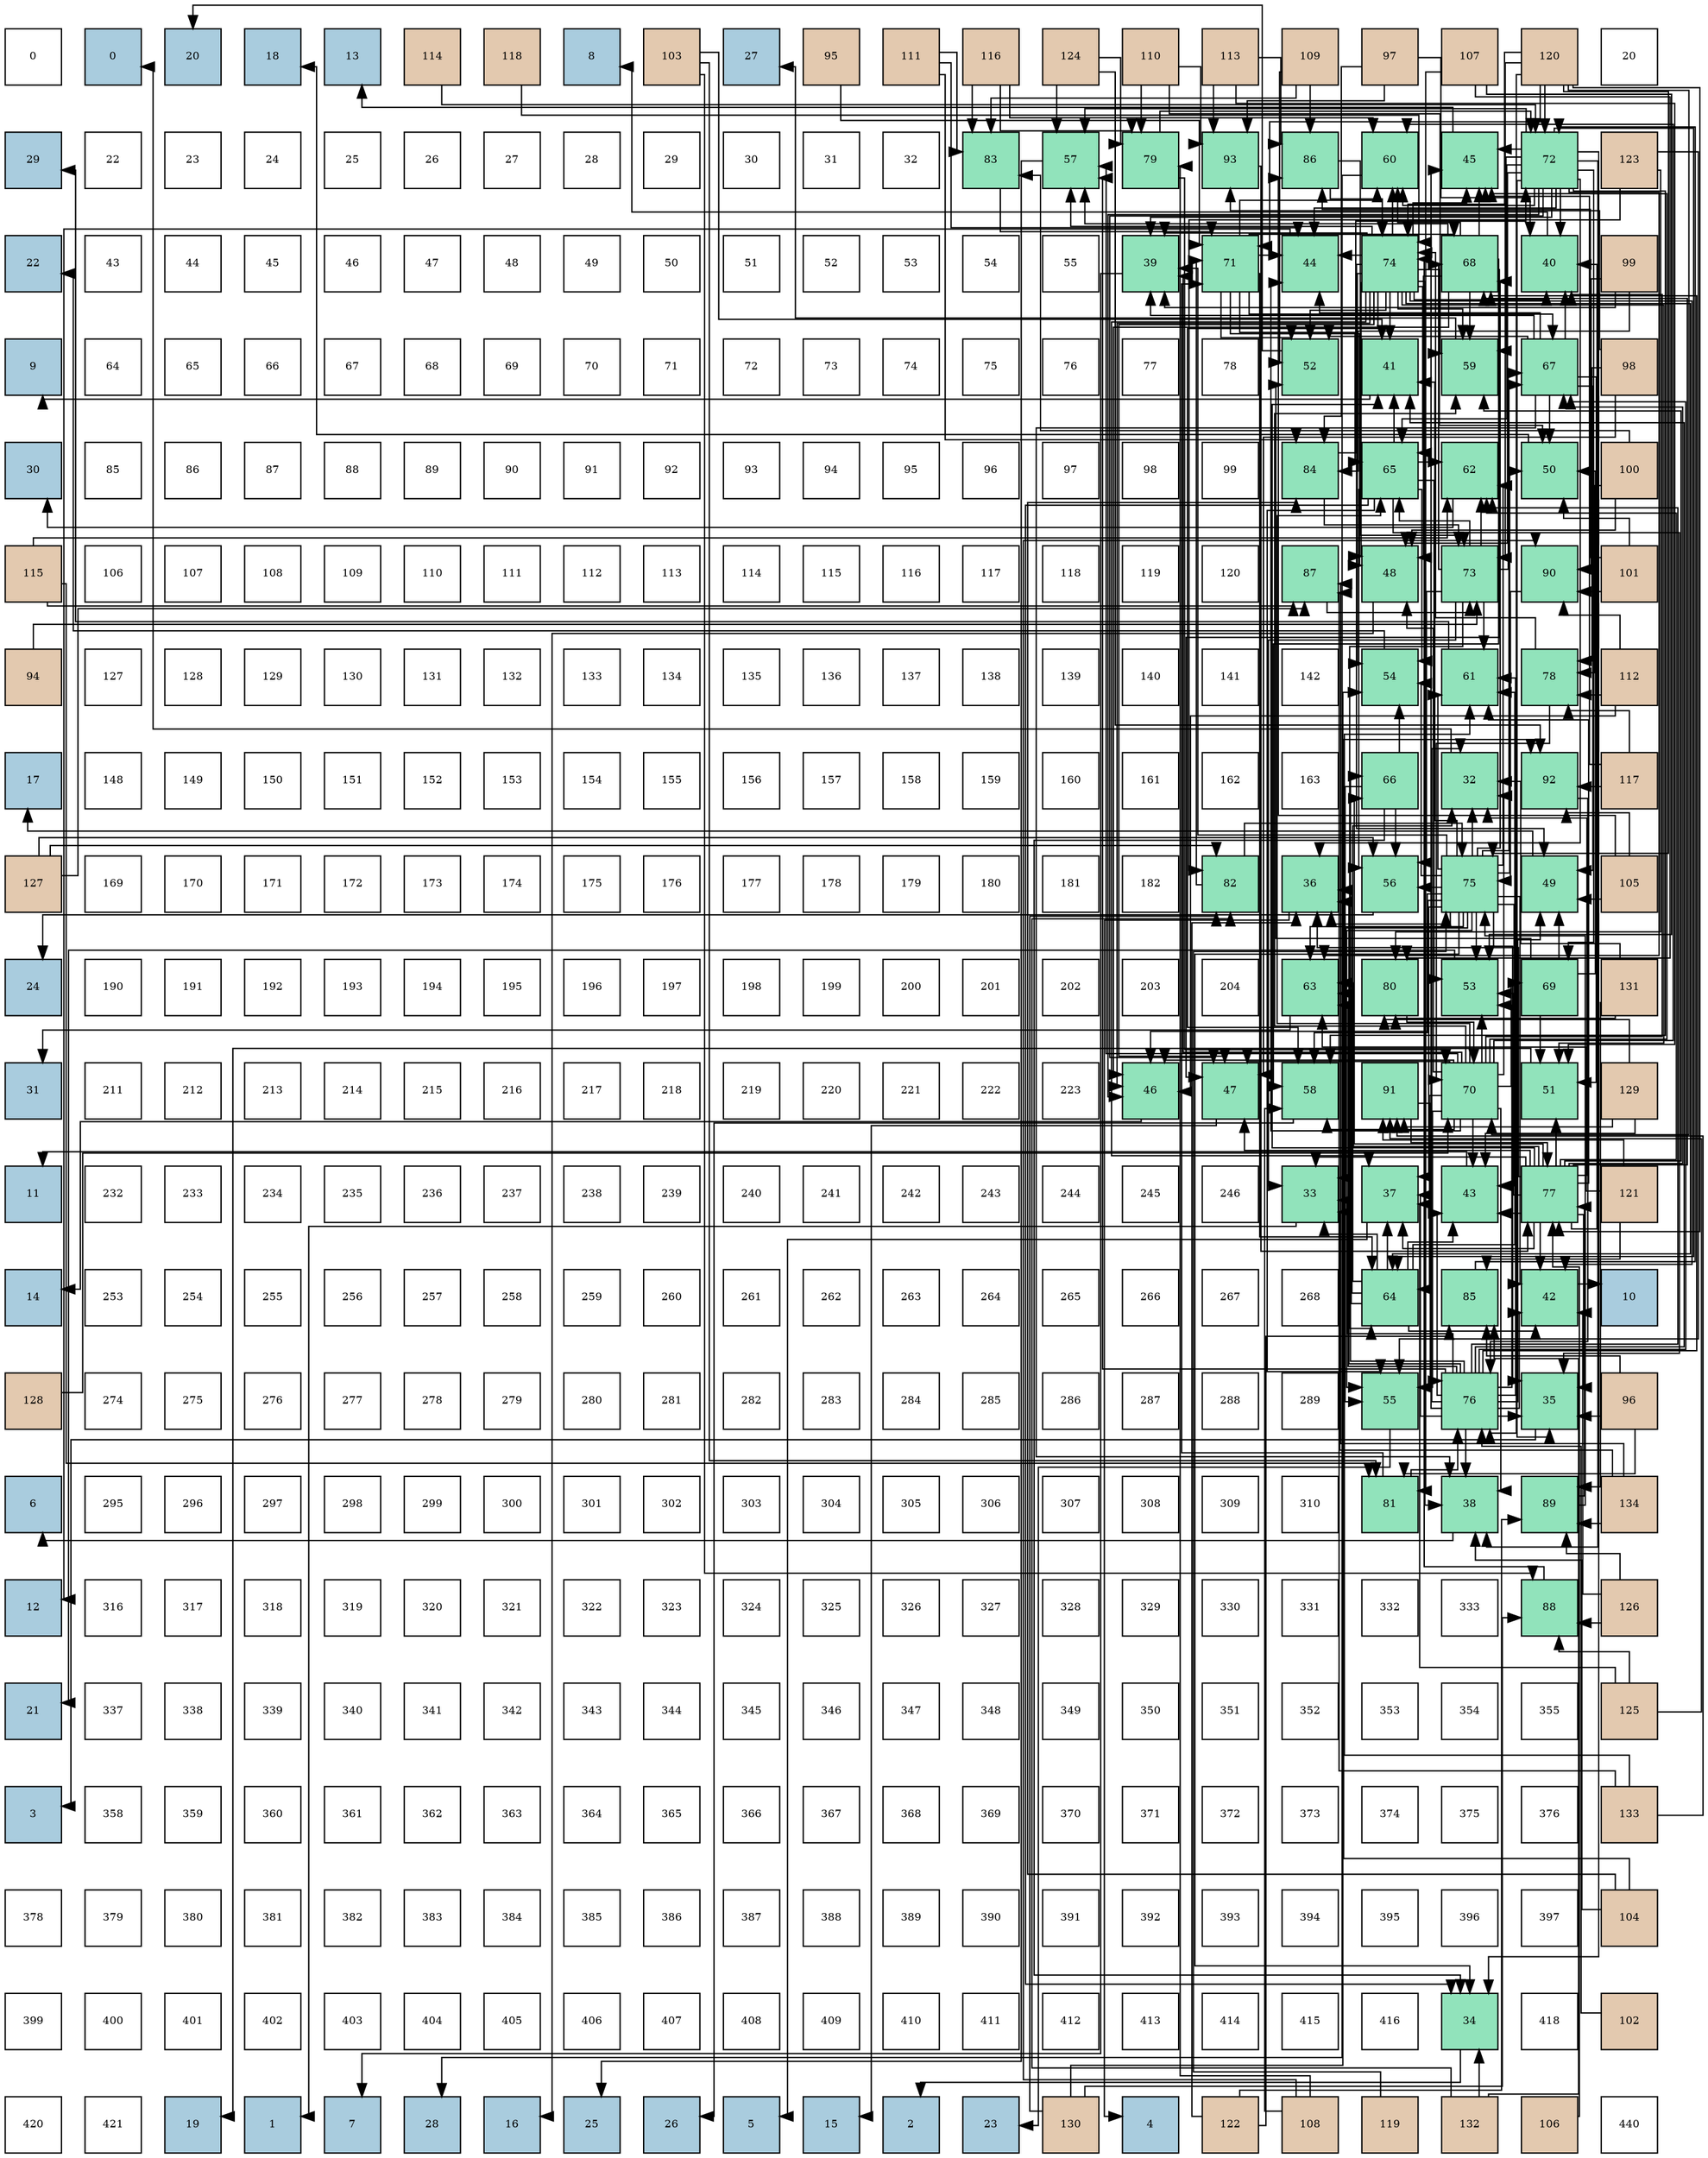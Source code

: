 digraph layout{
 rankdir=TB;
 splines=ortho;
 node [style=filled shape=square fixedsize=true width=0.6];
0[label="0", fontsize=8, fillcolor="#ffffff"];
1[label="0", fontsize=8, fillcolor="#a9ccde"];
2[label="20", fontsize=8, fillcolor="#a9ccde"];
3[label="18", fontsize=8, fillcolor="#a9ccde"];
4[label="13", fontsize=8, fillcolor="#a9ccde"];
5[label="114", fontsize=8, fillcolor="#e3c9af"];
6[label="118", fontsize=8, fillcolor="#e3c9af"];
7[label="8", fontsize=8, fillcolor="#a9ccde"];
8[label="103", fontsize=8, fillcolor="#e3c9af"];
9[label="27", fontsize=8, fillcolor="#a9ccde"];
10[label="95", fontsize=8, fillcolor="#e3c9af"];
11[label="111", fontsize=8, fillcolor="#e3c9af"];
12[label="116", fontsize=8, fillcolor="#e3c9af"];
13[label="124", fontsize=8, fillcolor="#e3c9af"];
14[label="110", fontsize=8, fillcolor="#e3c9af"];
15[label="113", fontsize=8, fillcolor="#e3c9af"];
16[label="109", fontsize=8, fillcolor="#e3c9af"];
17[label="97", fontsize=8, fillcolor="#e3c9af"];
18[label="107", fontsize=8, fillcolor="#e3c9af"];
19[label="120", fontsize=8, fillcolor="#e3c9af"];
20[label="20", fontsize=8, fillcolor="#ffffff"];
21[label="29", fontsize=8, fillcolor="#a9ccde"];
22[label="22", fontsize=8, fillcolor="#ffffff"];
23[label="23", fontsize=8, fillcolor="#ffffff"];
24[label="24", fontsize=8, fillcolor="#ffffff"];
25[label="25", fontsize=8, fillcolor="#ffffff"];
26[label="26", fontsize=8, fillcolor="#ffffff"];
27[label="27", fontsize=8, fillcolor="#ffffff"];
28[label="28", fontsize=8, fillcolor="#ffffff"];
29[label="29", fontsize=8, fillcolor="#ffffff"];
30[label="30", fontsize=8, fillcolor="#ffffff"];
31[label="31", fontsize=8, fillcolor="#ffffff"];
32[label="32", fontsize=8, fillcolor="#ffffff"];
33[label="83", fontsize=8, fillcolor="#91e3bb"];
34[label="57", fontsize=8, fillcolor="#91e3bb"];
35[label="79", fontsize=8, fillcolor="#91e3bb"];
36[label="93", fontsize=8, fillcolor="#91e3bb"];
37[label="86", fontsize=8, fillcolor="#91e3bb"];
38[label="60", fontsize=8, fillcolor="#91e3bb"];
39[label="45", fontsize=8, fillcolor="#91e3bb"];
40[label="72", fontsize=8, fillcolor="#91e3bb"];
41[label="123", fontsize=8, fillcolor="#e3c9af"];
42[label="22", fontsize=8, fillcolor="#a9ccde"];
43[label="43", fontsize=8, fillcolor="#ffffff"];
44[label="44", fontsize=8, fillcolor="#ffffff"];
45[label="45", fontsize=8, fillcolor="#ffffff"];
46[label="46", fontsize=8, fillcolor="#ffffff"];
47[label="47", fontsize=8, fillcolor="#ffffff"];
48[label="48", fontsize=8, fillcolor="#ffffff"];
49[label="49", fontsize=8, fillcolor="#ffffff"];
50[label="50", fontsize=8, fillcolor="#ffffff"];
51[label="51", fontsize=8, fillcolor="#ffffff"];
52[label="52", fontsize=8, fillcolor="#ffffff"];
53[label="53", fontsize=8, fillcolor="#ffffff"];
54[label="54", fontsize=8, fillcolor="#ffffff"];
55[label="55", fontsize=8, fillcolor="#ffffff"];
56[label="39", fontsize=8, fillcolor="#91e3bb"];
57[label="71", fontsize=8, fillcolor="#91e3bb"];
58[label="44", fontsize=8, fillcolor="#91e3bb"];
59[label="74", fontsize=8, fillcolor="#91e3bb"];
60[label="68", fontsize=8, fillcolor="#91e3bb"];
61[label="40", fontsize=8, fillcolor="#91e3bb"];
62[label="99", fontsize=8, fillcolor="#e3c9af"];
63[label="9", fontsize=8, fillcolor="#a9ccde"];
64[label="64", fontsize=8, fillcolor="#ffffff"];
65[label="65", fontsize=8, fillcolor="#ffffff"];
66[label="66", fontsize=8, fillcolor="#ffffff"];
67[label="67", fontsize=8, fillcolor="#ffffff"];
68[label="68", fontsize=8, fillcolor="#ffffff"];
69[label="69", fontsize=8, fillcolor="#ffffff"];
70[label="70", fontsize=8, fillcolor="#ffffff"];
71[label="71", fontsize=8, fillcolor="#ffffff"];
72[label="72", fontsize=8, fillcolor="#ffffff"];
73[label="73", fontsize=8, fillcolor="#ffffff"];
74[label="74", fontsize=8, fillcolor="#ffffff"];
75[label="75", fontsize=8, fillcolor="#ffffff"];
76[label="76", fontsize=8, fillcolor="#ffffff"];
77[label="77", fontsize=8, fillcolor="#ffffff"];
78[label="78", fontsize=8, fillcolor="#ffffff"];
79[label="52", fontsize=8, fillcolor="#91e3bb"];
80[label="41", fontsize=8, fillcolor="#91e3bb"];
81[label="59", fontsize=8, fillcolor="#91e3bb"];
82[label="67", fontsize=8, fillcolor="#91e3bb"];
83[label="98", fontsize=8, fillcolor="#e3c9af"];
84[label="30", fontsize=8, fillcolor="#a9ccde"];
85[label="85", fontsize=8, fillcolor="#ffffff"];
86[label="86", fontsize=8, fillcolor="#ffffff"];
87[label="87", fontsize=8, fillcolor="#ffffff"];
88[label="88", fontsize=8, fillcolor="#ffffff"];
89[label="89", fontsize=8, fillcolor="#ffffff"];
90[label="90", fontsize=8, fillcolor="#ffffff"];
91[label="91", fontsize=8, fillcolor="#ffffff"];
92[label="92", fontsize=8, fillcolor="#ffffff"];
93[label="93", fontsize=8, fillcolor="#ffffff"];
94[label="94", fontsize=8, fillcolor="#ffffff"];
95[label="95", fontsize=8, fillcolor="#ffffff"];
96[label="96", fontsize=8, fillcolor="#ffffff"];
97[label="97", fontsize=8, fillcolor="#ffffff"];
98[label="98", fontsize=8, fillcolor="#ffffff"];
99[label="99", fontsize=8, fillcolor="#ffffff"];
100[label="84", fontsize=8, fillcolor="#91e3bb"];
101[label="65", fontsize=8, fillcolor="#91e3bb"];
102[label="62", fontsize=8, fillcolor="#91e3bb"];
103[label="50", fontsize=8, fillcolor="#91e3bb"];
104[label="100", fontsize=8, fillcolor="#e3c9af"];
105[label="115", fontsize=8, fillcolor="#e3c9af"];
106[label="106", fontsize=8, fillcolor="#ffffff"];
107[label="107", fontsize=8, fillcolor="#ffffff"];
108[label="108", fontsize=8, fillcolor="#ffffff"];
109[label="109", fontsize=8, fillcolor="#ffffff"];
110[label="110", fontsize=8, fillcolor="#ffffff"];
111[label="111", fontsize=8, fillcolor="#ffffff"];
112[label="112", fontsize=8, fillcolor="#ffffff"];
113[label="113", fontsize=8, fillcolor="#ffffff"];
114[label="114", fontsize=8, fillcolor="#ffffff"];
115[label="115", fontsize=8, fillcolor="#ffffff"];
116[label="116", fontsize=8, fillcolor="#ffffff"];
117[label="117", fontsize=8, fillcolor="#ffffff"];
118[label="118", fontsize=8, fillcolor="#ffffff"];
119[label="119", fontsize=8, fillcolor="#ffffff"];
120[label="120", fontsize=8, fillcolor="#ffffff"];
121[label="87", fontsize=8, fillcolor="#91e3bb"];
122[label="48", fontsize=8, fillcolor="#91e3bb"];
123[label="73", fontsize=8, fillcolor="#91e3bb"];
124[label="90", fontsize=8, fillcolor="#91e3bb"];
125[label="101", fontsize=8, fillcolor="#e3c9af"];
126[label="94", fontsize=8, fillcolor="#e3c9af"];
127[label="127", fontsize=8, fillcolor="#ffffff"];
128[label="128", fontsize=8, fillcolor="#ffffff"];
129[label="129", fontsize=8, fillcolor="#ffffff"];
130[label="130", fontsize=8, fillcolor="#ffffff"];
131[label="131", fontsize=8, fillcolor="#ffffff"];
132[label="132", fontsize=8, fillcolor="#ffffff"];
133[label="133", fontsize=8, fillcolor="#ffffff"];
134[label="134", fontsize=8, fillcolor="#ffffff"];
135[label="135", fontsize=8, fillcolor="#ffffff"];
136[label="136", fontsize=8, fillcolor="#ffffff"];
137[label="137", fontsize=8, fillcolor="#ffffff"];
138[label="138", fontsize=8, fillcolor="#ffffff"];
139[label="139", fontsize=8, fillcolor="#ffffff"];
140[label="140", fontsize=8, fillcolor="#ffffff"];
141[label="141", fontsize=8, fillcolor="#ffffff"];
142[label="142", fontsize=8, fillcolor="#ffffff"];
143[label="54", fontsize=8, fillcolor="#91e3bb"];
144[label="61", fontsize=8, fillcolor="#91e3bb"];
145[label="78", fontsize=8, fillcolor="#91e3bb"];
146[label="112", fontsize=8, fillcolor="#e3c9af"];
147[label="17", fontsize=8, fillcolor="#a9ccde"];
148[label="148", fontsize=8, fillcolor="#ffffff"];
149[label="149", fontsize=8, fillcolor="#ffffff"];
150[label="150", fontsize=8, fillcolor="#ffffff"];
151[label="151", fontsize=8, fillcolor="#ffffff"];
152[label="152", fontsize=8, fillcolor="#ffffff"];
153[label="153", fontsize=8, fillcolor="#ffffff"];
154[label="154", fontsize=8, fillcolor="#ffffff"];
155[label="155", fontsize=8, fillcolor="#ffffff"];
156[label="156", fontsize=8, fillcolor="#ffffff"];
157[label="157", fontsize=8, fillcolor="#ffffff"];
158[label="158", fontsize=8, fillcolor="#ffffff"];
159[label="159", fontsize=8, fillcolor="#ffffff"];
160[label="160", fontsize=8, fillcolor="#ffffff"];
161[label="161", fontsize=8, fillcolor="#ffffff"];
162[label="162", fontsize=8, fillcolor="#ffffff"];
163[label="163", fontsize=8, fillcolor="#ffffff"];
164[label="66", fontsize=8, fillcolor="#91e3bb"];
165[label="32", fontsize=8, fillcolor="#91e3bb"];
166[label="92", fontsize=8, fillcolor="#91e3bb"];
167[label="117", fontsize=8, fillcolor="#e3c9af"];
168[label="127", fontsize=8, fillcolor="#e3c9af"];
169[label="169", fontsize=8, fillcolor="#ffffff"];
170[label="170", fontsize=8, fillcolor="#ffffff"];
171[label="171", fontsize=8, fillcolor="#ffffff"];
172[label="172", fontsize=8, fillcolor="#ffffff"];
173[label="173", fontsize=8, fillcolor="#ffffff"];
174[label="174", fontsize=8, fillcolor="#ffffff"];
175[label="175", fontsize=8, fillcolor="#ffffff"];
176[label="176", fontsize=8, fillcolor="#ffffff"];
177[label="177", fontsize=8, fillcolor="#ffffff"];
178[label="178", fontsize=8, fillcolor="#ffffff"];
179[label="179", fontsize=8, fillcolor="#ffffff"];
180[label="180", fontsize=8, fillcolor="#ffffff"];
181[label="181", fontsize=8, fillcolor="#ffffff"];
182[label="182", fontsize=8, fillcolor="#ffffff"];
183[label="82", fontsize=8, fillcolor="#91e3bb"];
184[label="36", fontsize=8, fillcolor="#91e3bb"];
185[label="56", fontsize=8, fillcolor="#91e3bb"];
186[label="75", fontsize=8, fillcolor="#91e3bb"];
187[label="49", fontsize=8, fillcolor="#91e3bb"];
188[label="105", fontsize=8, fillcolor="#e3c9af"];
189[label="24", fontsize=8, fillcolor="#a9ccde"];
190[label="190", fontsize=8, fillcolor="#ffffff"];
191[label="191", fontsize=8, fillcolor="#ffffff"];
192[label="192", fontsize=8, fillcolor="#ffffff"];
193[label="193", fontsize=8, fillcolor="#ffffff"];
194[label="194", fontsize=8, fillcolor="#ffffff"];
195[label="195", fontsize=8, fillcolor="#ffffff"];
196[label="196", fontsize=8, fillcolor="#ffffff"];
197[label="197", fontsize=8, fillcolor="#ffffff"];
198[label="198", fontsize=8, fillcolor="#ffffff"];
199[label="199", fontsize=8, fillcolor="#ffffff"];
200[label="200", fontsize=8, fillcolor="#ffffff"];
201[label="201", fontsize=8, fillcolor="#ffffff"];
202[label="202", fontsize=8, fillcolor="#ffffff"];
203[label="203", fontsize=8, fillcolor="#ffffff"];
204[label="204", fontsize=8, fillcolor="#ffffff"];
205[label="63", fontsize=8, fillcolor="#91e3bb"];
206[label="80", fontsize=8, fillcolor="#91e3bb"];
207[label="53", fontsize=8, fillcolor="#91e3bb"];
208[label="69", fontsize=8, fillcolor="#91e3bb"];
209[label="131", fontsize=8, fillcolor="#e3c9af"];
210[label="31", fontsize=8, fillcolor="#a9ccde"];
211[label="211", fontsize=8, fillcolor="#ffffff"];
212[label="212", fontsize=8, fillcolor="#ffffff"];
213[label="213", fontsize=8, fillcolor="#ffffff"];
214[label="214", fontsize=8, fillcolor="#ffffff"];
215[label="215", fontsize=8, fillcolor="#ffffff"];
216[label="216", fontsize=8, fillcolor="#ffffff"];
217[label="217", fontsize=8, fillcolor="#ffffff"];
218[label="218", fontsize=8, fillcolor="#ffffff"];
219[label="219", fontsize=8, fillcolor="#ffffff"];
220[label="220", fontsize=8, fillcolor="#ffffff"];
221[label="221", fontsize=8, fillcolor="#ffffff"];
222[label="222", fontsize=8, fillcolor="#ffffff"];
223[label="223", fontsize=8, fillcolor="#ffffff"];
224[label="46", fontsize=8, fillcolor="#91e3bb"];
225[label="47", fontsize=8, fillcolor="#91e3bb"];
226[label="58", fontsize=8, fillcolor="#91e3bb"];
227[label="91", fontsize=8, fillcolor="#91e3bb"];
228[label="70", fontsize=8, fillcolor="#91e3bb"];
229[label="51", fontsize=8, fillcolor="#91e3bb"];
230[label="129", fontsize=8, fillcolor="#e3c9af"];
231[label="11", fontsize=8, fillcolor="#a9ccde"];
232[label="232", fontsize=8, fillcolor="#ffffff"];
233[label="233", fontsize=8, fillcolor="#ffffff"];
234[label="234", fontsize=8, fillcolor="#ffffff"];
235[label="235", fontsize=8, fillcolor="#ffffff"];
236[label="236", fontsize=8, fillcolor="#ffffff"];
237[label="237", fontsize=8, fillcolor="#ffffff"];
238[label="238", fontsize=8, fillcolor="#ffffff"];
239[label="239", fontsize=8, fillcolor="#ffffff"];
240[label="240", fontsize=8, fillcolor="#ffffff"];
241[label="241", fontsize=8, fillcolor="#ffffff"];
242[label="242", fontsize=8, fillcolor="#ffffff"];
243[label="243", fontsize=8, fillcolor="#ffffff"];
244[label="244", fontsize=8, fillcolor="#ffffff"];
245[label="245", fontsize=8, fillcolor="#ffffff"];
246[label="246", fontsize=8, fillcolor="#ffffff"];
247[label="33", fontsize=8, fillcolor="#91e3bb"];
248[label="37", fontsize=8, fillcolor="#91e3bb"];
249[label="43", fontsize=8, fillcolor="#91e3bb"];
250[label="77", fontsize=8, fillcolor="#91e3bb"];
251[label="121", fontsize=8, fillcolor="#e3c9af"];
252[label="14", fontsize=8, fillcolor="#a9ccde"];
253[label="253", fontsize=8, fillcolor="#ffffff"];
254[label="254", fontsize=8, fillcolor="#ffffff"];
255[label="255", fontsize=8, fillcolor="#ffffff"];
256[label="256", fontsize=8, fillcolor="#ffffff"];
257[label="257", fontsize=8, fillcolor="#ffffff"];
258[label="258", fontsize=8, fillcolor="#ffffff"];
259[label="259", fontsize=8, fillcolor="#ffffff"];
260[label="260", fontsize=8, fillcolor="#ffffff"];
261[label="261", fontsize=8, fillcolor="#ffffff"];
262[label="262", fontsize=8, fillcolor="#ffffff"];
263[label="263", fontsize=8, fillcolor="#ffffff"];
264[label="264", fontsize=8, fillcolor="#ffffff"];
265[label="265", fontsize=8, fillcolor="#ffffff"];
266[label="266", fontsize=8, fillcolor="#ffffff"];
267[label="267", fontsize=8, fillcolor="#ffffff"];
268[label="268", fontsize=8, fillcolor="#ffffff"];
269[label="64", fontsize=8, fillcolor="#91e3bb"];
270[label="85", fontsize=8, fillcolor="#91e3bb"];
271[label="42", fontsize=8, fillcolor="#91e3bb"];
272[label="10", fontsize=8, fillcolor="#a9ccde"];
273[label="128", fontsize=8, fillcolor="#e3c9af"];
274[label="274", fontsize=8, fillcolor="#ffffff"];
275[label="275", fontsize=8, fillcolor="#ffffff"];
276[label="276", fontsize=8, fillcolor="#ffffff"];
277[label="277", fontsize=8, fillcolor="#ffffff"];
278[label="278", fontsize=8, fillcolor="#ffffff"];
279[label="279", fontsize=8, fillcolor="#ffffff"];
280[label="280", fontsize=8, fillcolor="#ffffff"];
281[label="281", fontsize=8, fillcolor="#ffffff"];
282[label="282", fontsize=8, fillcolor="#ffffff"];
283[label="283", fontsize=8, fillcolor="#ffffff"];
284[label="284", fontsize=8, fillcolor="#ffffff"];
285[label="285", fontsize=8, fillcolor="#ffffff"];
286[label="286", fontsize=8, fillcolor="#ffffff"];
287[label="287", fontsize=8, fillcolor="#ffffff"];
288[label="288", fontsize=8, fillcolor="#ffffff"];
289[label="289", fontsize=8, fillcolor="#ffffff"];
290[label="55", fontsize=8, fillcolor="#91e3bb"];
291[label="76", fontsize=8, fillcolor="#91e3bb"];
292[label="35", fontsize=8, fillcolor="#91e3bb"];
293[label="96", fontsize=8, fillcolor="#e3c9af"];
294[label="6", fontsize=8, fillcolor="#a9ccde"];
295[label="295", fontsize=8, fillcolor="#ffffff"];
296[label="296", fontsize=8, fillcolor="#ffffff"];
297[label="297", fontsize=8, fillcolor="#ffffff"];
298[label="298", fontsize=8, fillcolor="#ffffff"];
299[label="299", fontsize=8, fillcolor="#ffffff"];
300[label="300", fontsize=8, fillcolor="#ffffff"];
301[label="301", fontsize=8, fillcolor="#ffffff"];
302[label="302", fontsize=8, fillcolor="#ffffff"];
303[label="303", fontsize=8, fillcolor="#ffffff"];
304[label="304", fontsize=8, fillcolor="#ffffff"];
305[label="305", fontsize=8, fillcolor="#ffffff"];
306[label="306", fontsize=8, fillcolor="#ffffff"];
307[label="307", fontsize=8, fillcolor="#ffffff"];
308[label="308", fontsize=8, fillcolor="#ffffff"];
309[label="309", fontsize=8, fillcolor="#ffffff"];
310[label="310", fontsize=8, fillcolor="#ffffff"];
311[label="81", fontsize=8, fillcolor="#91e3bb"];
312[label="38", fontsize=8, fillcolor="#91e3bb"];
313[label="89", fontsize=8, fillcolor="#91e3bb"];
314[label="134", fontsize=8, fillcolor="#e3c9af"];
315[label="12", fontsize=8, fillcolor="#a9ccde"];
316[label="316", fontsize=8, fillcolor="#ffffff"];
317[label="317", fontsize=8, fillcolor="#ffffff"];
318[label="318", fontsize=8, fillcolor="#ffffff"];
319[label="319", fontsize=8, fillcolor="#ffffff"];
320[label="320", fontsize=8, fillcolor="#ffffff"];
321[label="321", fontsize=8, fillcolor="#ffffff"];
322[label="322", fontsize=8, fillcolor="#ffffff"];
323[label="323", fontsize=8, fillcolor="#ffffff"];
324[label="324", fontsize=8, fillcolor="#ffffff"];
325[label="325", fontsize=8, fillcolor="#ffffff"];
326[label="326", fontsize=8, fillcolor="#ffffff"];
327[label="327", fontsize=8, fillcolor="#ffffff"];
328[label="328", fontsize=8, fillcolor="#ffffff"];
329[label="329", fontsize=8, fillcolor="#ffffff"];
330[label="330", fontsize=8, fillcolor="#ffffff"];
331[label="331", fontsize=8, fillcolor="#ffffff"];
332[label="332", fontsize=8, fillcolor="#ffffff"];
333[label="333", fontsize=8, fillcolor="#ffffff"];
334[label="88", fontsize=8, fillcolor="#91e3bb"];
335[label="126", fontsize=8, fillcolor="#e3c9af"];
336[label="21", fontsize=8, fillcolor="#a9ccde"];
337[label="337", fontsize=8, fillcolor="#ffffff"];
338[label="338", fontsize=8, fillcolor="#ffffff"];
339[label="339", fontsize=8, fillcolor="#ffffff"];
340[label="340", fontsize=8, fillcolor="#ffffff"];
341[label="341", fontsize=8, fillcolor="#ffffff"];
342[label="342", fontsize=8, fillcolor="#ffffff"];
343[label="343", fontsize=8, fillcolor="#ffffff"];
344[label="344", fontsize=8, fillcolor="#ffffff"];
345[label="345", fontsize=8, fillcolor="#ffffff"];
346[label="346", fontsize=8, fillcolor="#ffffff"];
347[label="347", fontsize=8, fillcolor="#ffffff"];
348[label="348", fontsize=8, fillcolor="#ffffff"];
349[label="349", fontsize=8, fillcolor="#ffffff"];
350[label="350", fontsize=8, fillcolor="#ffffff"];
351[label="351", fontsize=8, fillcolor="#ffffff"];
352[label="352", fontsize=8, fillcolor="#ffffff"];
353[label="353", fontsize=8, fillcolor="#ffffff"];
354[label="354", fontsize=8, fillcolor="#ffffff"];
355[label="355", fontsize=8, fillcolor="#ffffff"];
356[label="125", fontsize=8, fillcolor="#e3c9af"];
357[label="3", fontsize=8, fillcolor="#a9ccde"];
358[label="358", fontsize=8, fillcolor="#ffffff"];
359[label="359", fontsize=8, fillcolor="#ffffff"];
360[label="360", fontsize=8, fillcolor="#ffffff"];
361[label="361", fontsize=8, fillcolor="#ffffff"];
362[label="362", fontsize=8, fillcolor="#ffffff"];
363[label="363", fontsize=8, fillcolor="#ffffff"];
364[label="364", fontsize=8, fillcolor="#ffffff"];
365[label="365", fontsize=8, fillcolor="#ffffff"];
366[label="366", fontsize=8, fillcolor="#ffffff"];
367[label="367", fontsize=8, fillcolor="#ffffff"];
368[label="368", fontsize=8, fillcolor="#ffffff"];
369[label="369", fontsize=8, fillcolor="#ffffff"];
370[label="370", fontsize=8, fillcolor="#ffffff"];
371[label="371", fontsize=8, fillcolor="#ffffff"];
372[label="372", fontsize=8, fillcolor="#ffffff"];
373[label="373", fontsize=8, fillcolor="#ffffff"];
374[label="374", fontsize=8, fillcolor="#ffffff"];
375[label="375", fontsize=8, fillcolor="#ffffff"];
376[label="376", fontsize=8, fillcolor="#ffffff"];
377[label="133", fontsize=8, fillcolor="#e3c9af"];
378[label="378", fontsize=8, fillcolor="#ffffff"];
379[label="379", fontsize=8, fillcolor="#ffffff"];
380[label="380", fontsize=8, fillcolor="#ffffff"];
381[label="381", fontsize=8, fillcolor="#ffffff"];
382[label="382", fontsize=8, fillcolor="#ffffff"];
383[label="383", fontsize=8, fillcolor="#ffffff"];
384[label="384", fontsize=8, fillcolor="#ffffff"];
385[label="385", fontsize=8, fillcolor="#ffffff"];
386[label="386", fontsize=8, fillcolor="#ffffff"];
387[label="387", fontsize=8, fillcolor="#ffffff"];
388[label="388", fontsize=8, fillcolor="#ffffff"];
389[label="389", fontsize=8, fillcolor="#ffffff"];
390[label="390", fontsize=8, fillcolor="#ffffff"];
391[label="391", fontsize=8, fillcolor="#ffffff"];
392[label="392", fontsize=8, fillcolor="#ffffff"];
393[label="393", fontsize=8, fillcolor="#ffffff"];
394[label="394", fontsize=8, fillcolor="#ffffff"];
395[label="395", fontsize=8, fillcolor="#ffffff"];
396[label="396", fontsize=8, fillcolor="#ffffff"];
397[label="397", fontsize=8, fillcolor="#ffffff"];
398[label="104", fontsize=8, fillcolor="#e3c9af"];
399[label="399", fontsize=8, fillcolor="#ffffff"];
400[label="400", fontsize=8, fillcolor="#ffffff"];
401[label="401", fontsize=8, fillcolor="#ffffff"];
402[label="402", fontsize=8, fillcolor="#ffffff"];
403[label="403", fontsize=8, fillcolor="#ffffff"];
404[label="404", fontsize=8, fillcolor="#ffffff"];
405[label="405", fontsize=8, fillcolor="#ffffff"];
406[label="406", fontsize=8, fillcolor="#ffffff"];
407[label="407", fontsize=8, fillcolor="#ffffff"];
408[label="408", fontsize=8, fillcolor="#ffffff"];
409[label="409", fontsize=8, fillcolor="#ffffff"];
410[label="410", fontsize=8, fillcolor="#ffffff"];
411[label="411", fontsize=8, fillcolor="#ffffff"];
412[label="412", fontsize=8, fillcolor="#ffffff"];
413[label="413", fontsize=8, fillcolor="#ffffff"];
414[label="414", fontsize=8, fillcolor="#ffffff"];
415[label="415", fontsize=8, fillcolor="#ffffff"];
416[label="416", fontsize=8, fillcolor="#ffffff"];
417[label="34", fontsize=8, fillcolor="#91e3bb"];
418[label="418", fontsize=8, fillcolor="#ffffff"];
419[label="102", fontsize=8, fillcolor="#e3c9af"];
420[label="420", fontsize=8, fillcolor="#ffffff"];
421[label="421", fontsize=8, fillcolor="#ffffff"];
422[label="19", fontsize=8, fillcolor="#a9ccde"];
423[label="1", fontsize=8, fillcolor="#a9ccde"];
424[label="7", fontsize=8, fillcolor="#a9ccde"];
425[label="28", fontsize=8, fillcolor="#a9ccde"];
426[label="16", fontsize=8, fillcolor="#a9ccde"];
427[label="25", fontsize=8, fillcolor="#a9ccde"];
428[label="26", fontsize=8, fillcolor="#a9ccde"];
429[label="5", fontsize=8, fillcolor="#a9ccde"];
430[label="15", fontsize=8, fillcolor="#a9ccde"];
431[label="2", fontsize=8, fillcolor="#a9ccde"];
432[label="23", fontsize=8, fillcolor="#a9ccde"];
433[label="130", fontsize=8, fillcolor="#e3c9af"];
434[label="4", fontsize=8, fillcolor="#a9ccde"];
435[label="122", fontsize=8, fillcolor="#e3c9af"];
436[label="108", fontsize=8, fillcolor="#e3c9af"];
437[label="119", fontsize=8, fillcolor="#e3c9af"];
438[label="132", fontsize=8, fillcolor="#e3c9af"];
439[label="106", fontsize=8, fillcolor="#e3c9af"];
440[label="440", fontsize=8, fillcolor="#ffffff"];
edge [constraint=false, style=vis];165 -> 1;
247 -> 423;
417 -> 431;
292 -> 357;
184 -> 434;
248 -> 429;
312 -> 294;
56 -> 424;
61 -> 7;
80 -> 63;
271 -> 272;
249 -> 231;
58 -> 315;
39 -> 4;
224 -> 252;
225 -> 430;
122 -> 426;
187 -> 147;
103 -> 3;
229 -> 422;
79 -> 2;
207 -> 336;
143 -> 42;
290 -> 432;
185 -> 189;
34 -> 427;
226 -> 428;
81 -> 9;
38 -> 425;
144 -> 21;
102 -> 84;
205 -> 210;
269 -> 165;
269 -> 247;
269 -> 184;
269 -> 248;
269 -> 271;
269 -> 249;
269 -> 144;
269 -> 205;
101 -> 417;
101 -> 292;
101 -> 80;
101 -> 207;
101 -> 143;
101 -> 290;
101 -> 185;
101 -> 102;
164 -> 417;
164 -> 143;
164 -> 290;
164 -> 185;
82 -> 312;
82 -> 56;
82 -> 61;
82 -> 58;
82 -> 187;
82 -> 103;
82 -> 229;
82 -> 79;
60 -> 39;
60 -> 224;
60 -> 225;
60 -> 122;
60 -> 34;
60 -> 226;
60 -> 81;
60 -> 38;
208 -> 187;
208 -> 103;
208 -> 229;
208 -> 79;
228 -> 165;
228 -> 312;
228 -> 56;
228 -> 61;
228 -> 249;
228 -> 58;
228 -> 39;
228 -> 224;
228 -> 225;
228 -> 122;
228 -> 207;
228 -> 290;
228 -> 34;
228 -> 226;
228 -> 81;
228 -> 38;
228 -> 269;
228 -> 101;
228 -> 208;
57 -> 58;
57 -> 122;
57 -> 79;
57 -> 38;
57 -> 269;
57 -> 101;
57 -> 82;
57 -> 60;
40 -> 417;
40 -> 292;
40 -> 184;
40 -> 312;
40 -> 56;
40 -> 61;
40 -> 58;
40 -> 39;
40 -> 224;
40 -> 225;
40 -> 122;
40 -> 34;
40 -> 226;
40 -> 81;
40 -> 38;
40 -> 205;
40 -> 269;
40 -> 101;
40 -> 208;
123 -> 247;
123 -> 185;
123 -> 144;
123 -> 102;
123 -> 269;
123 -> 101;
123 -> 82;
123 -> 60;
59 -> 248;
59 -> 312;
59 -> 56;
59 -> 61;
59 -> 80;
59 -> 271;
59 -> 58;
59 -> 39;
59 -> 224;
59 -> 225;
59 -> 122;
59 -> 187;
59 -> 103;
59 -> 229;
59 -> 79;
59 -> 143;
59 -> 34;
59 -> 226;
59 -> 81;
59 -> 38;
59 -> 269;
59 -> 101;
186 -> 165;
186 -> 247;
186 -> 417;
186 -> 292;
186 -> 184;
186 -> 248;
186 -> 56;
186 -> 80;
186 -> 271;
186 -> 249;
186 -> 224;
186 -> 103;
186 -> 207;
186 -> 143;
186 -> 290;
186 -> 185;
186 -> 226;
186 -> 144;
186 -> 102;
186 -> 205;
186 -> 82;
186 -> 60;
291 -> 165;
291 -> 247;
291 -> 292;
291 -> 184;
291 -> 248;
291 -> 312;
291 -> 80;
291 -> 271;
291 -> 249;
291 -> 39;
291 -> 187;
291 -> 207;
291 -> 34;
291 -> 144;
291 -> 102;
291 -> 205;
291 -> 164;
291 -> 82;
291 -> 60;
250 -> 165;
250 -> 247;
250 -> 292;
250 -> 184;
250 -> 248;
250 -> 61;
250 -> 80;
250 -> 271;
250 -> 249;
250 -> 225;
250 -> 229;
250 -> 207;
250 -> 81;
250 -> 144;
250 -> 102;
250 -> 205;
250 -> 164;
250 -> 82;
250 -> 60;
145 -> 228;
145 -> 59;
35 -> 228;
35 -> 40;
206 -> 228;
311 -> 57;
311 -> 291;
183 -> 57;
183 -> 186;
33 -> 57;
100 -> 40;
100 -> 123;
270 -> 40;
37 -> 123;
37 -> 59;
121 -> 123;
334 -> 59;
313 -> 186;
313 -> 250;
124 -> 186;
227 -> 291;
227 -> 250;
166 -> 291;
36 -> 250;
126 -> 123;
10 -> 57;
293 -> 292;
293 -> 311;
293 -> 270;
17 -> 61;
17 -> 100;
17 -> 36;
83 -> 225;
83 -> 145;
83 -> 36;
62 -> 56;
62 -> 100;
62 -> 124;
104 -> 122;
104 -> 145;
104 -> 33;
125 -> 103;
125 -> 37;
125 -> 124;
419 -> 291;
8 -> 80;
8 -> 311;
8 -> 334;
398 -> 312;
398 -> 100;
398 -> 166;
188 -> 187;
188 -> 37;
188 -> 166;
439 -> 250;
18 -> 207;
18 -> 206;
18 -> 311;
436 -> 226;
436 -> 35;
436 -> 124;
16 -> 79;
16 -> 33;
16 -> 37;
14 -> 81;
14 -> 35;
14 -> 36;
11 -> 58;
11 -> 33;
11 -> 100;
146 -> 224;
146 -> 145;
146 -> 124;
15 -> 229;
15 -> 37;
15 -> 36;
5 -> 40;
105 -> 102;
105 -> 311;
105 -> 121;
12 -> 38;
12 -> 35;
12 -> 33;
167 -> 39;
167 -> 145;
167 -> 166;
6 -> 59;
437 -> 186;
19 -> 228;
19 -> 57;
19 -> 40;
19 -> 123;
19 -> 59;
19 -> 186;
19 -> 291;
19 -> 250;
251 -> 205;
251 -> 270;
251 -> 227;
435 -> 184;
435 -> 270;
435 -> 313;
41 -> 290;
41 -> 206;
41 -> 183;
13 -> 34;
13 -> 35;
13 -> 166;
356 -> 248;
356 -> 334;
356 -> 227;
335 -> 271;
335 -> 334;
335 -> 313;
168 -> 185;
168 -> 183;
168 -> 121;
273 -> 228;
230 -> 249;
230 -> 206;
230 -> 227;
433 -> 143;
433 -> 183;
433 -> 334;
209 -> 165;
209 -> 206;
209 -> 313;
438 -> 417;
438 -> 183;
438 -> 270;
377 -> 144;
377 -> 121;
377 -> 227;
314 -> 247;
314 -> 121;
314 -> 313;
edge [constraint=true, style=invis];
0 -> 21 -> 42 -> 63 -> 84 -> 105 -> 126 -> 147 -> 168 -> 189 -> 210 -> 231 -> 252 -> 273 -> 294 -> 315 -> 336 -> 357 -> 378 -> 399 -> 420;
1 -> 22 -> 43 -> 64 -> 85 -> 106 -> 127 -> 148 -> 169 -> 190 -> 211 -> 232 -> 253 -> 274 -> 295 -> 316 -> 337 -> 358 -> 379 -> 400 -> 421;
2 -> 23 -> 44 -> 65 -> 86 -> 107 -> 128 -> 149 -> 170 -> 191 -> 212 -> 233 -> 254 -> 275 -> 296 -> 317 -> 338 -> 359 -> 380 -> 401 -> 422;
3 -> 24 -> 45 -> 66 -> 87 -> 108 -> 129 -> 150 -> 171 -> 192 -> 213 -> 234 -> 255 -> 276 -> 297 -> 318 -> 339 -> 360 -> 381 -> 402 -> 423;
4 -> 25 -> 46 -> 67 -> 88 -> 109 -> 130 -> 151 -> 172 -> 193 -> 214 -> 235 -> 256 -> 277 -> 298 -> 319 -> 340 -> 361 -> 382 -> 403 -> 424;
5 -> 26 -> 47 -> 68 -> 89 -> 110 -> 131 -> 152 -> 173 -> 194 -> 215 -> 236 -> 257 -> 278 -> 299 -> 320 -> 341 -> 362 -> 383 -> 404 -> 425;
6 -> 27 -> 48 -> 69 -> 90 -> 111 -> 132 -> 153 -> 174 -> 195 -> 216 -> 237 -> 258 -> 279 -> 300 -> 321 -> 342 -> 363 -> 384 -> 405 -> 426;
7 -> 28 -> 49 -> 70 -> 91 -> 112 -> 133 -> 154 -> 175 -> 196 -> 217 -> 238 -> 259 -> 280 -> 301 -> 322 -> 343 -> 364 -> 385 -> 406 -> 427;
8 -> 29 -> 50 -> 71 -> 92 -> 113 -> 134 -> 155 -> 176 -> 197 -> 218 -> 239 -> 260 -> 281 -> 302 -> 323 -> 344 -> 365 -> 386 -> 407 -> 428;
9 -> 30 -> 51 -> 72 -> 93 -> 114 -> 135 -> 156 -> 177 -> 198 -> 219 -> 240 -> 261 -> 282 -> 303 -> 324 -> 345 -> 366 -> 387 -> 408 -> 429;
10 -> 31 -> 52 -> 73 -> 94 -> 115 -> 136 -> 157 -> 178 -> 199 -> 220 -> 241 -> 262 -> 283 -> 304 -> 325 -> 346 -> 367 -> 388 -> 409 -> 430;
11 -> 32 -> 53 -> 74 -> 95 -> 116 -> 137 -> 158 -> 179 -> 200 -> 221 -> 242 -> 263 -> 284 -> 305 -> 326 -> 347 -> 368 -> 389 -> 410 -> 431;
12 -> 33 -> 54 -> 75 -> 96 -> 117 -> 138 -> 159 -> 180 -> 201 -> 222 -> 243 -> 264 -> 285 -> 306 -> 327 -> 348 -> 369 -> 390 -> 411 -> 432;
13 -> 34 -> 55 -> 76 -> 97 -> 118 -> 139 -> 160 -> 181 -> 202 -> 223 -> 244 -> 265 -> 286 -> 307 -> 328 -> 349 -> 370 -> 391 -> 412 -> 433;
14 -> 35 -> 56 -> 77 -> 98 -> 119 -> 140 -> 161 -> 182 -> 203 -> 224 -> 245 -> 266 -> 287 -> 308 -> 329 -> 350 -> 371 -> 392 -> 413 -> 434;
15 -> 36 -> 57 -> 78 -> 99 -> 120 -> 141 -> 162 -> 183 -> 204 -> 225 -> 246 -> 267 -> 288 -> 309 -> 330 -> 351 -> 372 -> 393 -> 414 -> 435;
16 -> 37 -> 58 -> 79 -> 100 -> 121 -> 142 -> 163 -> 184 -> 205 -> 226 -> 247 -> 268 -> 289 -> 310 -> 331 -> 352 -> 373 -> 394 -> 415 -> 436;
17 -> 38 -> 59 -> 80 -> 101 -> 122 -> 143 -> 164 -> 185 -> 206 -> 227 -> 248 -> 269 -> 290 -> 311 -> 332 -> 353 -> 374 -> 395 -> 416 -> 437;
18 -> 39 -> 60 -> 81 -> 102 -> 123 -> 144 -> 165 -> 186 -> 207 -> 228 -> 249 -> 270 -> 291 -> 312 -> 333 -> 354 -> 375 -> 396 -> 417 -> 438;
19 -> 40 -> 61 -> 82 -> 103 -> 124 -> 145 -> 166 -> 187 -> 208 -> 229 -> 250 -> 271 -> 292 -> 313 -> 334 -> 355 -> 376 -> 397 -> 418 -> 439;
20 -> 41 -> 62 -> 83 -> 104 -> 125 -> 146 -> 167 -> 188 -> 209 -> 230 -> 251 -> 272 -> 293 -> 314 -> 335 -> 356 -> 377 -> 398 -> 419 -> 440;
rank = same {0 -> 1 -> 2 -> 3 -> 4 -> 5 -> 6 -> 7 -> 8 -> 9 -> 10 -> 11 -> 12 -> 13 -> 14 -> 15 -> 16 -> 17 -> 18 -> 19 -> 20};
rank = same {21 -> 22 -> 23 -> 24 -> 25 -> 26 -> 27 -> 28 -> 29 -> 30 -> 31 -> 32 -> 33 -> 34 -> 35 -> 36 -> 37 -> 38 -> 39 -> 40 -> 41};
rank = same {42 -> 43 -> 44 -> 45 -> 46 -> 47 -> 48 -> 49 -> 50 -> 51 -> 52 -> 53 -> 54 -> 55 -> 56 -> 57 -> 58 -> 59 -> 60 -> 61 -> 62};
rank = same {63 -> 64 -> 65 -> 66 -> 67 -> 68 -> 69 -> 70 -> 71 -> 72 -> 73 -> 74 -> 75 -> 76 -> 77 -> 78 -> 79 -> 80 -> 81 -> 82 -> 83};
rank = same {84 -> 85 -> 86 -> 87 -> 88 -> 89 -> 90 -> 91 -> 92 -> 93 -> 94 -> 95 -> 96 -> 97 -> 98 -> 99 -> 100 -> 101 -> 102 -> 103 -> 104};
rank = same {105 -> 106 -> 107 -> 108 -> 109 -> 110 -> 111 -> 112 -> 113 -> 114 -> 115 -> 116 -> 117 -> 118 -> 119 -> 120 -> 121 -> 122 -> 123 -> 124 -> 125};
rank = same {126 -> 127 -> 128 -> 129 -> 130 -> 131 -> 132 -> 133 -> 134 -> 135 -> 136 -> 137 -> 138 -> 139 -> 140 -> 141 -> 142 -> 143 -> 144 -> 145 -> 146};
rank = same {147 -> 148 -> 149 -> 150 -> 151 -> 152 -> 153 -> 154 -> 155 -> 156 -> 157 -> 158 -> 159 -> 160 -> 161 -> 162 -> 163 -> 164 -> 165 -> 166 -> 167};
rank = same {168 -> 169 -> 170 -> 171 -> 172 -> 173 -> 174 -> 175 -> 176 -> 177 -> 178 -> 179 -> 180 -> 181 -> 182 -> 183 -> 184 -> 185 -> 186 -> 187 -> 188};
rank = same {189 -> 190 -> 191 -> 192 -> 193 -> 194 -> 195 -> 196 -> 197 -> 198 -> 199 -> 200 -> 201 -> 202 -> 203 -> 204 -> 205 -> 206 -> 207 -> 208 -> 209};
rank = same {210 -> 211 -> 212 -> 213 -> 214 -> 215 -> 216 -> 217 -> 218 -> 219 -> 220 -> 221 -> 222 -> 223 -> 224 -> 225 -> 226 -> 227 -> 228 -> 229 -> 230};
rank = same {231 -> 232 -> 233 -> 234 -> 235 -> 236 -> 237 -> 238 -> 239 -> 240 -> 241 -> 242 -> 243 -> 244 -> 245 -> 246 -> 247 -> 248 -> 249 -> 250 -> 251};
rank = same {252 -> 253 -> 254 -> 255 -> 256 -> 257 -> 258 -> 259 -> 260 -> 261 -> 262 -> 263 -> 264 -> 265 -> 266 -> 267 -> 268 -> 269 -> 270 -> 271 -> 272};
rank = same {273 -> 274 -> 275 -> 276 -> 277 -> 278 -> 279 -> 280 -> 281 -> 282 -> 283 -> 284 -> 285 -> 286 -> 287 -> 288 -> 289 -> 290 -> 291 -> 292 -> 293};
rank = same {294 -> 295 -> 296 -> 297 -> 298 -> 299 -> 300 -> 301 -> 302 -> 303 -> 304 -> 305 -> 306 -> 307 -> 308 -> 309 -> 310 -> 311 -> 312 -> 313 -> 314};
rank = same {315 -> 316 -> 317 -> 318 -> 319 -> 320 -> 321 -> 322 -> 323 -> 324 -> 325 -> 326 -> 327 -> 328 -> 329 -> 330 -> 331 -> 332 -> 333 -> 334 -> 335};
rank = same {336 -> 337 -> 338 -> 339 -> 340 -> 341 -> 342 -> 343 -> 344 -> 345 -> 346 -> 347 -> 348 -> 349 -> 350 -> 351 -> 352 -> 353 -> 354 -> 355 -> 356};
rank = same {357 -> 358 -> 359 -> 360 -> 361 -> 362 -> 363 -> 364 -> 365 -> 366 -> 367 -> 368 -> 369 -> 370 -> 371 -> 372 -> 373 -> 374 -> 375 -> 376 -> 377};
rank = same {378 -> 379 -> 380 -> 381 -> 382 -> 383 -> 384 -> 385 -> 386 -> 387 -> 388 -> 389 -> 390 -> 391 -> 392 -> 393 -> 394 -> 395 -> 396 -> 397 -> 398};
rank = same {399 -> 400 -> 401 -> 402 -> 403 -> 404 -> 405 -> 406 -> 407 -> 408 -> 409 -> 410 -> 411 -> 412 -> 413 -> 414 -> 415 -> 416 -> 417 -> 418 -> 419};
rank = same {420 -> 421 -> 422 -> 423 -> 424 -> 425 -> 426 -> 427 -> 428 -> 429 -> 430 -> 431 -> 432 -> 433 -> 434 -> 435 -> 436 -> 437 -> 438 -> 439 -> 440};
}